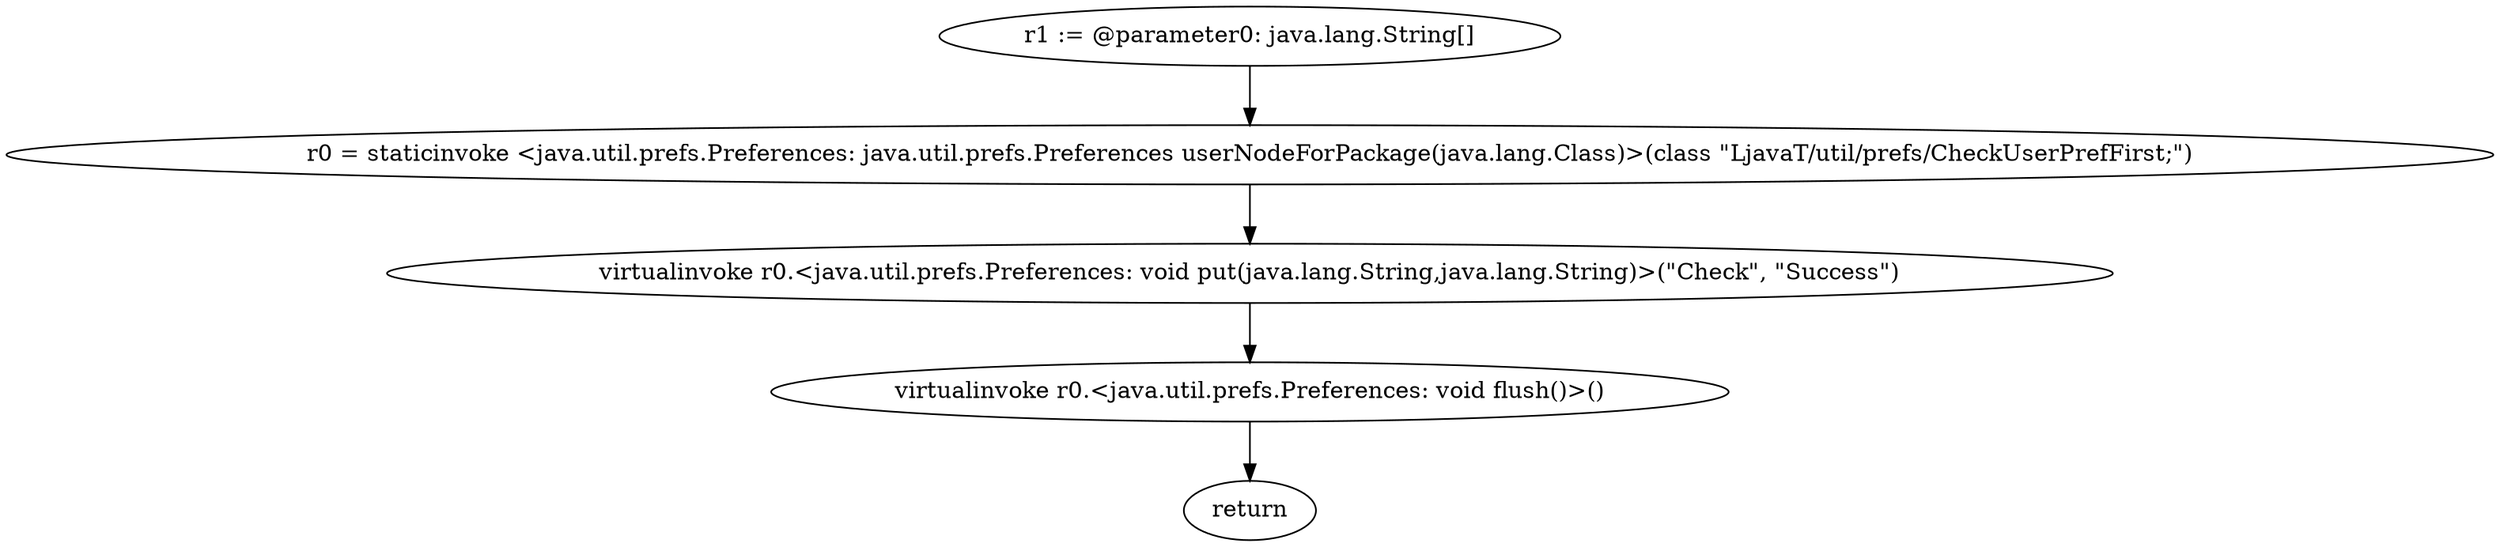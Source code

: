 digraph "unitGraph" {
    "r1 := @parameter0: java.lang.String[]"
    "r0 = staticinvoke <java.util.prefs.Preferences: java.util.prefs.Preferences userNodeForPackage(java.lang.Class)>(class \"LjavaT/util/prefs/CheckUserPrefFirst;\")"
    "virtualinvoke r0.<java.util.prefs.Preferences: void put(java.lang.String,java.lang.String)>(\"Check\", \"Success\")"
    "virtualinvoke r0.<java.util.prefs.Preferences: void flush()>()"
    "return"
    "r1 := @parameter0: java.lang.String[]"->"r0 = staticinvoke <java.util.prefs.Preferences: java.util.prefs.Preferences userNodeForPackage(java.lang.Class)>(class \"LjavaT/util/prefs/CheckUserPrefFirst;\")";
    "r0 = staticinvoke <java.util.prefs.Preferences: java.util.prefs.Preferences userNodeForPackage(java.lang.Class)>(class \"LjavaT/util/prefs/CheckUserPrefFirst;\")"->"virtualinvoke r0.<java.util.prefs.Preferences: void put(java.lang.String,java.lang.String)>(\"Check\", \"Success\")";
    "virtualinvoke r0.<java.util.prefs.Preferences: void put(java.lang.String,java.lang.String)>(\"Check\", \"Success\")"->"virtualinvoke r0.<java.util.prefs.Preferences: void flush()>()";
    "virtualinvoke r0.<java.util.prefs.Preferences: void flush()>()"->"return";
}
